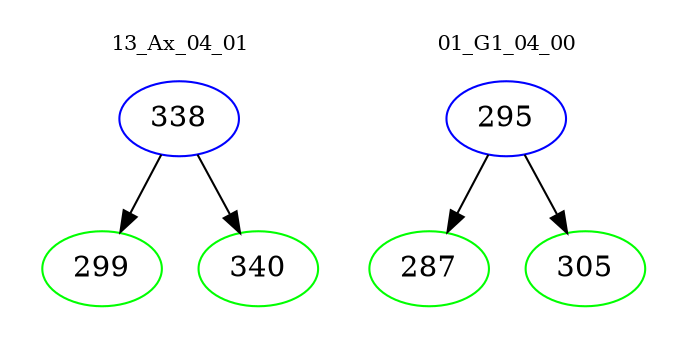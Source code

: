 digraph{
subgraph cluster_0 {
color = white
label = "13_Ax_04_01";
fontsize=10;
T0_338 [label="338", color="blue"]
T0_338 -> T0_299 [color="black"]
T0_299 [label="299", color="green"]
T0_338 -> T0_340 [color="black"]
T0_340 [label="340", color="green"]
}
subgraph cluster_1 {
color = white
label = "01_G1_04_00";
fontsize=10;
T1_295 [label="295", color="blue"]
T1_295 -> T1_287 [color="black"]
T1_287 [label="287", color="green"]
T1_295 -> T1_305 [color="black"]
T1_305 [label="305", color="green"]
}
}
